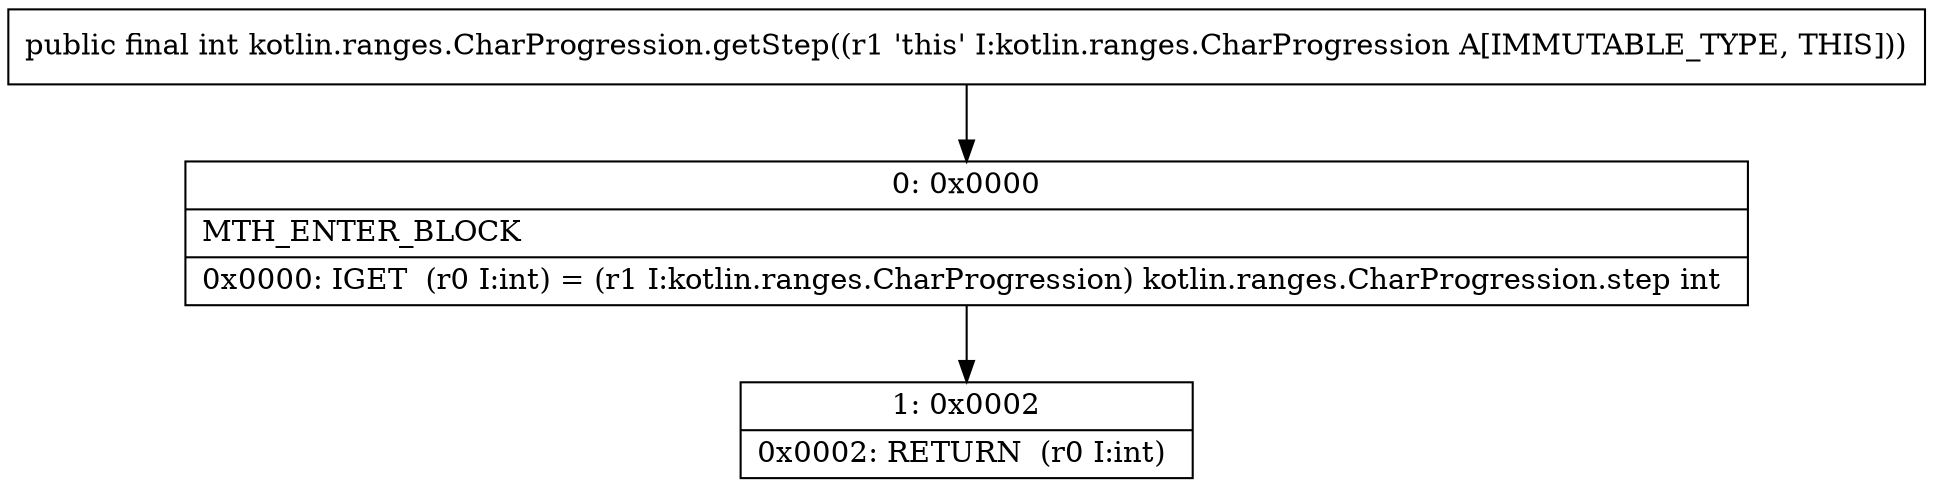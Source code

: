 digraph "CFG forkotlin.ranges.CharProgression.getStep()I" {
Node_0 [shape=record,label="{0\:\ 0x0000|MTH_ENTER_BLOCK\l|0x0000: IGET  (r0 I:int) = (r1 I:kotlin.ranges.CharProgression) kotlin.ranges.CharProgression.step int \l}"];
Node_1 [shape=record,label="{1\:\ 0x0002|0x0002: RETURN  (r0 I:int) \l}"];
MethodNode[shape=record,label="{public final int kotlin.ranges.CharProgression.getStep((r1 'this' I:kotlin.ranges.CharProgression A[IMMUTABLE_TYPE, THIS])) }"];
MethodNode -> Node_0;
Node_0 -> Node_1;
}

